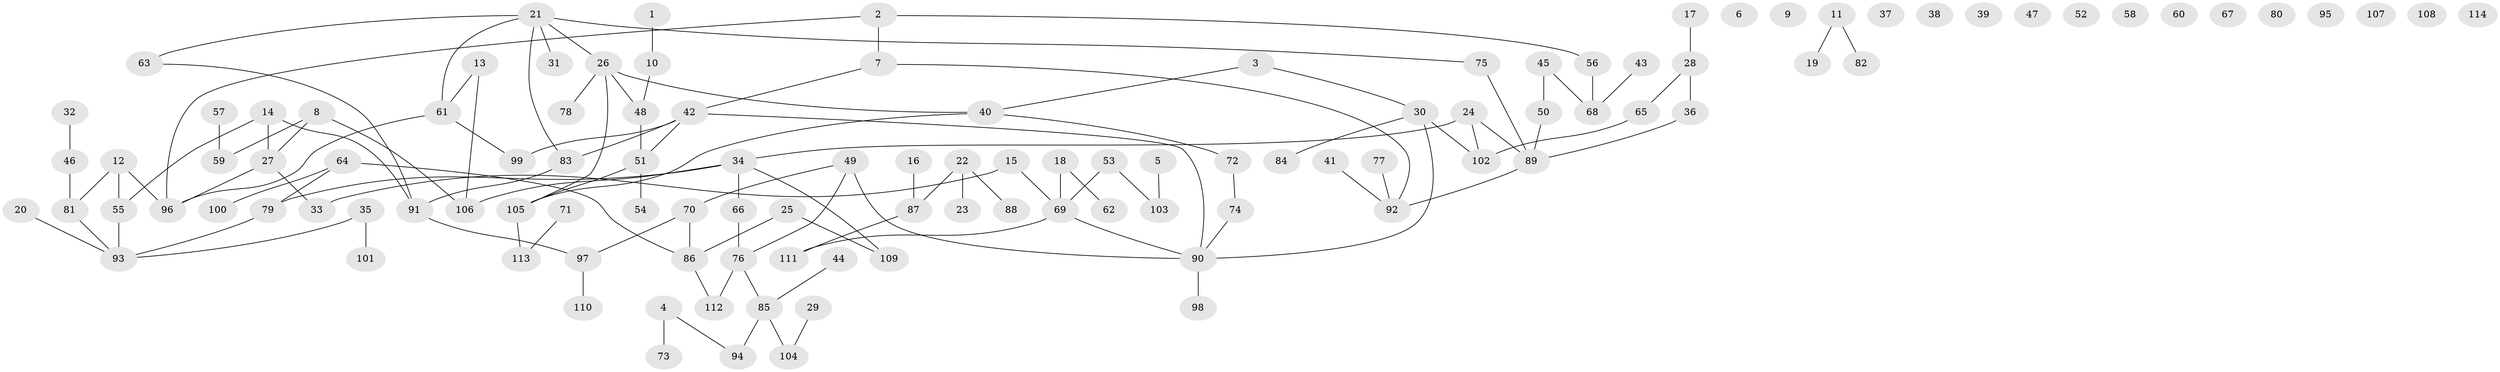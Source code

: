 // coarse degree distribution, {1: 0.2625, 5: 0.1, 4: 0.1125, 2: 0.2, 0: 0.1875, 3: 0.1125, 9: 0.025}
// Generated by graph-tools (version 1.1) at 2025/23/03/03/25 07:23:29]
// undirected, 114 vertices, 121 edges
graph export_dot {
graph [start="1"]
  node [color=gray90,style=filled];
  1;
  2;
  3;
  4;
  5;
  6;
  7;
  8;
  9;
  10;
  11;
  12;
  13;
  14;
  15;
  16;
  17;
  18;
  19;
  20;
  21;
  22;
  23;
  24;
  25;
  26;
  27;
  28;
  29;
  30;
  31;
  32;
  33;
  34;
  35;
  36;
  37;
  38;
  39;
  40;
  41;
  42;
  43;
  44;
  45;
  46;
  47;
  48;
  49;
  50;
  51;
  52;
  53;
  54;
  55;
  56;
  57;
  58;
  59;
  60;
  61;
  62;
  63;
  64;
  65;
  66;
  67;
  68;
  69;
  70;
  71;
  72;
  73;
  74;
  75;
  76;
  77;
  78;
  79;
  80;
  81;
  82;
  83;
  84;
  85;
  86;
  87;
  88;
  89;
  90;
  91;
  92;
  93;
  94;
  95;
  96;
  97;
  98;
  99;
  100;
  101;
  102;
  103;
  104;
  105;
  106;
  107;
  108;
  109;
  110;
  111;
  112;
  113;
  114;
  1 -- 10;
  2 -- 7;
  2 -- 56;
  2 -- 96;
  3 -- 30;
  3 -- 40;
  4 -- 73;
  4 -- 94;
  5 -- 103;
  7 -- 42;
  7 -- 92;
  8 -- 27;
  8 -- 59;
  8 -- 106;
  10 -- 48;
  11 -- 19;
  11 -- 82;
  12 -- 55;
  12 -- 81;
  12 -- 96;
  13 -- 61;
  13 -- 106;
  14 -- 27;
  14 -- 55;
  14 -- 91;
  15 -- 33;
  15 -- 69;
  16 -- 87;
  17 -- 28;
  18 -- 62;
  18 -- 69;
  20 -- 93;
  21 -- 26;
  21 -- 31;
  21 -- 61;
  21 -- 63;
  21 -- 75;
  21 -- 83;
  22 -- 23;
  22 -- 87;
  22 -- 88;
  24 -- 34;
  24 -- 89;
  24 -- 102;
  25 -- 86;
  25 -- 109;
  26 -- 40;
  26 -- 48;
  26 -- 78;
  26 -- 105;
  27 -- 33;
  27 -- 96;
  28 -- 36;
  28 -- 65;
  29 -- 104;
  30 -- 84;
  30 -- 90;
  30 -- 102;
  32 -- 46;
  34 -- 66;
  34 -- 79;
  34 -- 106;
  34 -- 109;
  35 -- 93;
  35 -- 101;
  36 -- 89;
  40 -- 72;
  40 -- 105;
  41 -- 92;
  42 -- 51;
  42 -- 83;
  42 -- 90;
  42 -- 99;
  43 -- 68;
  44 -- 85;
  45 -- 50;
  45 -- 68;
  46 -- 81;
  48 -- 51;
  49 -- 70;
  49 -- 76;
  49 -- 90;
  50 -- 89;
  51 -- 54;
  51 -- 105;
  53 -- 69;
  53 -- 103;
  55 -- 93;
  56 -- 68;
  57 -- 59;
  61 -- 96;
  61 -- 99;
  63 -- 91;
  64 -- 79;
  64 -- 86;
  64 -- 100;
  65 -- 102;
  66 -- 76;
  69 -- 90;
  69 -- 111;
  70 -- 86;
  70 -- 97;
  71 -- 113;
  72 -- 74;
  74 -- 90;
  75 -- 89;
  76 -- 85;
  76 -- 112;
  77 -- 92;
  79 -- 93;
  81 -- 93;
  83 -- 91;
  85 -- 94;
  85 -- 104;
  86 -- 112;
  87 -- 111;
  89 -- 92;
  90 -- 98;
  91 -- 97;
  97 -- 110;
  105 -- 113;
}
